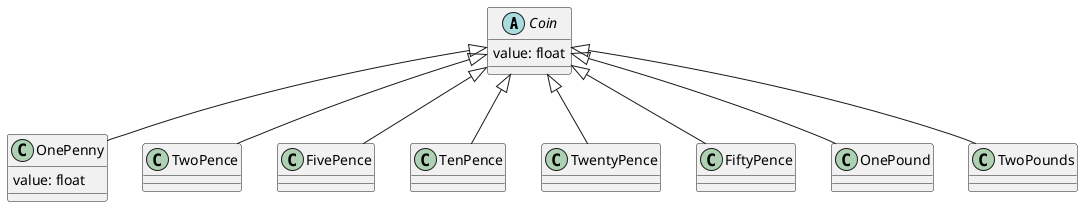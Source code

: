 @startuml Vending Machine Class Diagram

abstract class Coin

Coin : value: float

Coin <|-- OnePenny
Coin <|-- TwoPence
Coin <|-- FivePence
Coin <|-- TenPence
Coin <|-- TwentyPence
Coin <|-- FiftyPence
Coin <|-- OnePound
Coin <|-- TwoPounds

OnePenny : value: float

@enduml